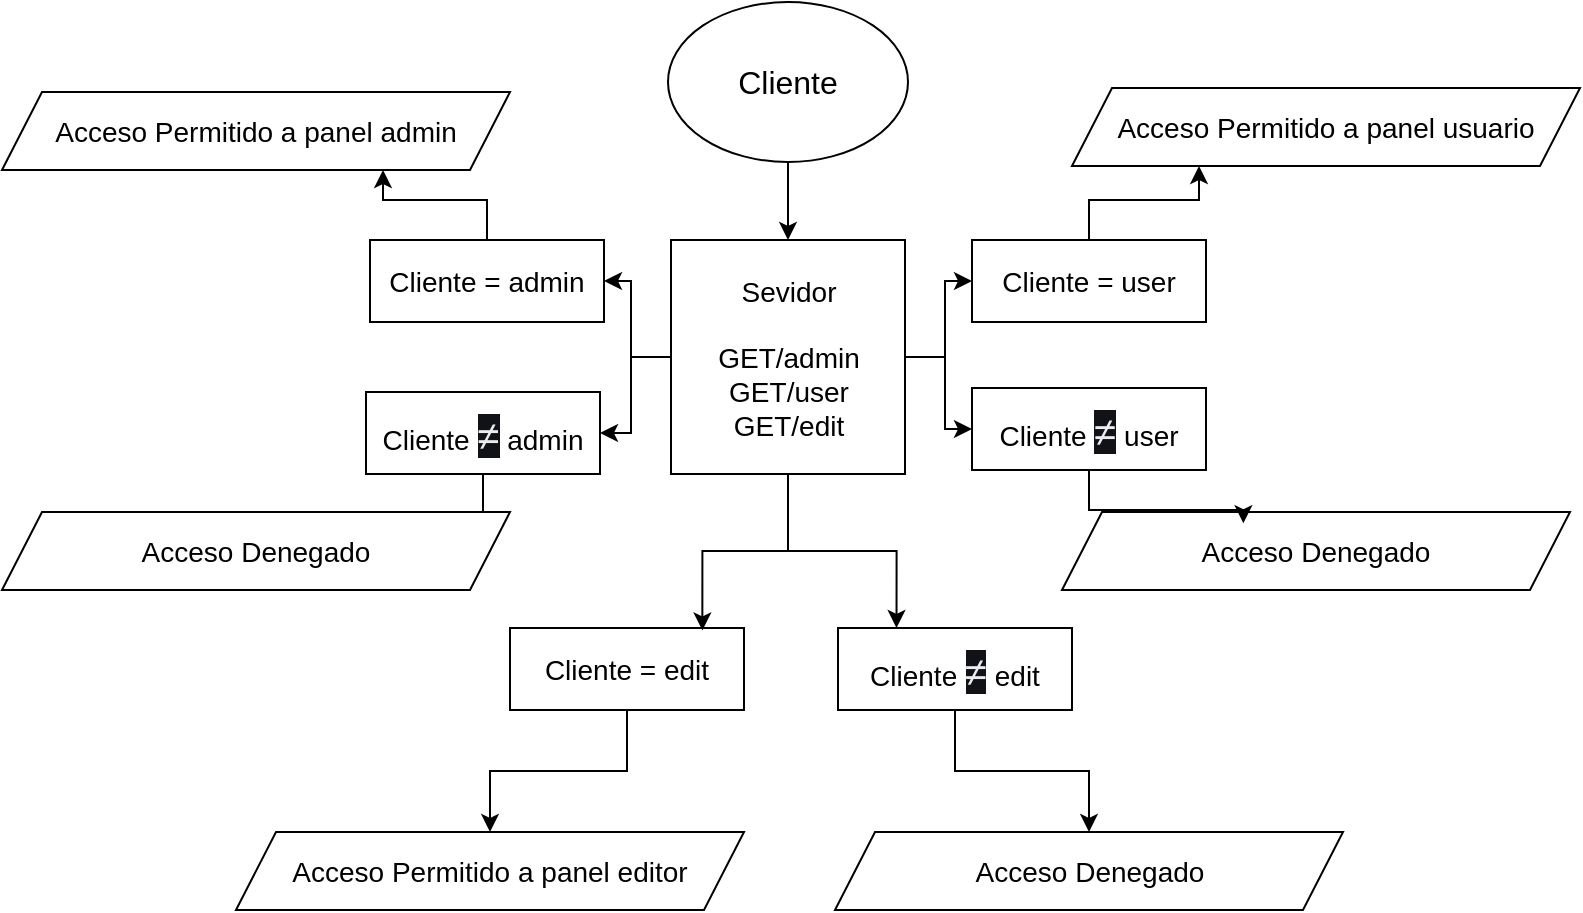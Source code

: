 <mxfile version="26.2.13">
  <diagram name="Página-1" id="okkkpUhNoLXmN_cnqz4s">
    <mxGraphModel dx="1099" dy="555" grid="0" gridSize="10" guides="1" tooltips="1" connect="1" arrows="1" fold="1" page="1" pageScale="1" pageWidth="827" pageHeight="1169" math="0" shadow="0">
      <root>
        <mxCell id="0" />
        <mxCell id="1" parent="0" />
        <mxCell id="nxa2vNE4_NuQstb23Og_-3" style="edgeStyle=orthogonalEdgeStyle;rounded=0;orthogonalLoop=1;jettySize=auto;html=1;entryX=0.5;entryY=0;entryDx=0;entryDy=0;" edge="1" parent="1" source="nxa2vNE4_NuQstb23Og_-1" target="nxa2vNE4_NuQstb23Og_-2">
          <mxGeometry relative="1" as="geometry" />
        </mxCell>
        <mxCell id="nxa2vNE4_NuQstb23Og_-1" value="Cliente" style="ellipse;whiteSpace=wrap;html=1;fontSize=16;" vertex="1" parent="1">
          <mxGeometry x="360" y="211" width="120" height="80" as="geometry" />
        </mxCell>
        <mxCell id="nxa2vNE4_NuQstb23Og_-14" style="edgeStyle=orthogonalEdgeStyle;rounded=0;orthogonalLoop=1;jettySize=auto;html=1;entryX=0;entryY=0.5;entryDx=0;entryDy=0;" edge="1" parent="1" source="nxa2vNE4_NuQstb23Og_-2" target="nxa2vNE4_NuQstb23Og_-12">
          <mxGeometry relative="1" as="geometry" />
        </mxCell>
        <mxCell id="nxa2vNE4_NuQstb23Og_-15" style="edgeStyle=orthogonalEdgeStyle;rounded=0;orthogonalLoop=1;jettySize=auto;html=1;entryX=0;entryY=0.5;entryDx=0;entryDy=0;" edge="1" parent="1" source="nxa2vNE4_NuQstb23Og_-2" target="nxa2vNE4_NuQstb23Og_-9">
          <mxGeometry relative="1" as="geometry" />
        </mxCell>
        <mxCell id="nxa2vNE4_NuQstb23Og_-16" style="edgeStyle=orthogonalEdgeStyle;rounded=0;orthogonalLoop=1;jettySize=auto;html=1;entryX=1;entryY=0.5;entryDx=0;entryDy=0;" edge="1" parent="1" source="nxa2vNE4_NuQstb23Og_-2" target="nxa2vNE4_NuQstb23Og_-4">
          <mxGeometry relative="1" as="geometry" />
        </mxCell>
        <mxCell id="nxa2vNE4_NuQstb23Og_-17" style="edgeStyle=orthogonalEdgeStyle;rounded=0;orthogonalLoop=1;jettySize=auto;html=1;entryX=1;entryY=0.5;entryDx=0;entryDy=0;" edge="1" parent="1" source="nxa2vNE4_NuQstb23Og_-2" target="nxa2vNE4_NuQstb23Og_-8">
          <mxGeometry relative="1" as="geometry" />
        </mxCell>
        <mxCell id="nxa2vNE4_NuQstb23Og_-22" style="edgeStyle=orthogonalEdgeStyle;rounded=0;orthogonalLoop=1;jettySize=auto;html=1;entryX=0.25;entryY=0;entryDx=0;entryDy=0;" edge="1" parent="1" source="nxa2vNE4_NuQstb23Og_-2" target="nxa2vNE4_NuQstb23Og_-10">
          <mxGeometry relative="1" as="geometry" />
        </mxCell>
        <mxCell id="nxa2vNE4_NuQstb23Og_-2" value="Sevidor&lt;div&gt;&lt;br&gt;&lt;/div&gt;&lt;div&gt;GET/admin&lt;/div&gt;&lt;div&gt;GET/user&lt;/div&gt;&lt;div&gt;GET/edit&lt;/div&gt;" style="whiteSpace=wrap;html=1;aspect=fixed;fontSize=14;" vertex="1" parent="1">
          <mxGeometry x="361.5" y="330" width="117" height="117" as="geometry" />
        </mxCell>
        <mxCell id="nxa2vNE4_NuQstb23Og_-19" style="edgeStyle=orthogonalEdgeStyle;rounded=0;orthogonalLoop=1;jettySize=auto;html=1;entryX=0.75;entryY=1;entryDx=0;entryDy=0;" edge="1" parent="1" source="nxa2vNE4_NuQstb23Og_-4" target="nxa2vNE4_NuQstb23Og_-6">
          <mxGeometry relative="1" as="geometry" />
        </mxCell>
        <mxCell id="nxa2vNE4_NuQstb23Og_-4" value="Cliente = admin" style="rounded=0;whiteSpace=wrap;html=1;fontSize=14;" vertex="1" parent="1">
          <mxGeometry x="211" y="330" width="117" height="41" as="geometry" />
        </mxCell>
        <mxCell id="nxa2vNE4_NuQstb23Og_-6" value="Acceso Permitido a panel admin" style="shape=parallelogram;perimeter=parallelogramPerimeter;whiteSpace=wrap;html=1;fixedSize=1;fontSize=14;" vertex="1" parent="1">
          <mxGeometry x="27" y="256" width="254" height="39" as="geometry" />
        </mxCell>
        <mxCell id="nxa2vNE4_NuQstb23Og_-25" style="edgeStyle=orthogonalEdgeStyle;rounded=0;orthogonalLoop=1;jettySize=auto;html=1;entryX=0.75;entryY=0;entryDx=0;entryDy=0;" edge="1" parent="1" source="nxa2vNE4_NuQstb23Og_-8" target="nxa2vNE4_NuQstb23Og_-23">
          <mxGeometry relative="1" as="geometry" />
        </mxCell>
        <mxCell id="nxa2vNE4_NuQstb23Og_-8" value="Cliente&amp;nbsp;&lt;span style=&quot;color: rgb(236, 236, 236); font-family: &amp;quot;Google Sans&amp;quot;, Arial, sans-serif; font-size: 20px; text-align: start; background-color: rgb(16, 18, 24);&quot;&gt;≠&lt;/span&gt;&amp;nbsp;admin" style="rounded=0;whiteSpace=wrap;html=1;fontSize=14;" vertex="1" parent="1">
          <mxGeometry x="209" y="406" width="117" height="41" as="geometry" />
        </mxCell>
        <mxCell id="nxa2vNE4_NuQstb23Og_-9" value="Cliente&amp;nbsp;&lt;span style=&quot;color: rgb(236, 236, 236); font-family: &amp;quot;Google Sans&amp;quot;, Arial, sans-serif; font-size: 20px; text-align: start; background-color: rgb(16, 18, 24);&quot;&gt;≠&lt;/span&gt;&amp;nbsp;user" style="rounded=0;whiteSpace=wrap;html=1;fontSize=14;" vertex="1" parent="1">
          <mxGeometry x="512" y="404" width="117" height="41" as="geometry" />
        </mxCell>
        <mxCell id="nxa2vNE4_NuQstb23Og_-30" style="edgeStyle=orthogonalEdgeStyle;rounded=0;orthogonalLoop=1;jettySize=auto;html=1;entryX=0.5;entryY=0;entryDx=0;entryDy=0;" edge="1" parent="1" source="nxa2vNE4_NuQstb23Og_-10" target="nxa2vNE4_NuQstb23Og_-29">
          <mxGeometry relative="1" as="geometry" />
        </mxCell>
        <mxCell id="nxa2vNE4_NuQstb23Og_-10" value="Cliente&amp;nbsp;&lt;span style=&quot;color: rgb(236, 236, 236); font-family: &amp;quot;Google Sans&amp;quot;, Arial, sans-serif; font-size: 20px; text-align: start; background-color: rgb(16, 18, 24);&quot;&gt;≠&lt;/span&gt;&amp;nbsp;edit" style="rounded=0;whiteSpace=wrap;html=1;fontSize=14;" vertex="1" parent="1">
          <mxGeometry x="445" y="524" width="117" height="41" as="geometry" />
        </mxCell>
        <mxCell id="nxa2vNE4_NuQstb23Og_-11" value="Acceso Permitido a panel usuario" style="shape=parallelogram;perimeter=parallelogramPerimeter;whiteSpace=wrap;html=1;fixedSize=1;fontSize=14;" vertex="1" parent="1">
          <mxGeometry x="562" y="254" width="254" height="39" as="geometry" />
        </mxCell>
        <mxCell id="nxa2vNE4_NuQstb23Og_-13" style="edgeStyle=orthogonalEdgeStyle;rounded=0;orthogonalLoop=1;jettySize=auto;html=1;entryX=0.25;entryY=1;entryDx=0;entryDy=0;" edge="1" parent="1" source="nxa2vNE4_NuQstb23Og_-12" target="nxa2vNE4_NuQstb23Og_-11">
          <mxGeometry relative="1" as="geometry" />
        </mxCell>
        <mxCell id="nxa2vNE4_NuQstb23Og_-12" value="Cliente = user" style="rounded=0;whiteSpace=wrap;html=1;fontSize=14;" vertex="1" parent="1">
          <mxGeometry x="512" y="330" width="117" height="41" as="geometry" />
        </mxCell>
        <mxCell id="nxa2vNE4_NuQstb23Og_-28" style="edgeStyle=orthogonalEdgeStyle;rounded=0;orthogonalLoop=1;jettySize=auto;html=1;" edge="1" parent="1" source="nxa2vNE4_NuQstb23Og_-20" target="nxa2vNE4_NuQstb23Og_-27">
          <mxGeometry relative="1" as="geometry" />
        </mxCell>
        <mxCell id="nxa2vNE4_NuQstb23Og_-20" value="Cliente = edit" style="rounded=0;whiteSpace=wrap;html=1;fontSize=14;" vertex="1" parent="1">
          <mxGeometry x="281" y="524" width="117" height="41" as="geometry" />
        </mxCell>
        <mxCell id="nxa2vNE4_NuQstb23Og_-21" style="edgeStyle=orthogonalEdgeStyle;rounded=0;orthogonalLoop=1;jettySize=auto;html=1;entryX=0.822;entryY=0.029;entryDx=0;entryDy=0;entryPerimeter=0;" edge="1" parent="1" source="nxa2vNE4_NuQstb23Og_-2" target="nxa2vNE4_NuQstb23Og_-20">
          <mxGeometry relative="1" as="geometry" />
        </mxCell>
        <mxCell id="nxa2vNE4_NuQstb23Og_-23" value="Acceso Denegado" style="shape=parallelogram;perimeter=parallelogramPerimeter;whiteSpace=wrap;html=1;fixedSize=1;fontSize=14;" vertex="1" parent="1">
          <mxGeometry x="27" y="466" width="254" height="39" as="geometry" />
        </mxCell>
        <mxCell id="nxa2vNE4_NuQstb23Og_-24" value="Acceso Denegado" style="shape=parallelogram;perimeter=parallelogramPerimeter;whiteSpace=wrap;html=1;fixedSize=1;fontSize=14;" vertex="1" parent="1">
          <mxGeometry x="557" y="466" width="254" height="39" as="geometry" />
        </mxCell>
        <mxCell id="nxa2vNE4_NuQstb23Og_-26" style="edgeStyle=orthogonalEdgeStyle;rounded=0;orthogonalLoop=1;jettySize=auto;html=1;entryX=0.357;entryY=0.144;entryDx=0;entryDy=0;entryPerimeter=0;" edge="1" parent="1" source="nxa2vNE4_NuQstb23Og_-9" target="nxa2vNE4_NuQstb23Og_-24">
          <mxGeometry relative="1" as="geometry" />
        </mxCell>
        <mxCell id="nxa2vNE4_NuQstb23Og_-27" value="Acceso Permitido a panel editor" style="shape=parallelogram;perimeter=parallelogramPerimeter;whiteSpace=wrap;html=1;fixedSize=1;fontSize=14;" vertex="1" parent="1">
          <mxGeometry x="144" y="626" width="254" height="39" as="geometry" />
        </mxCell>
        <mxCell id="nxa2vNE4_NuQstb23Og_-29" value="Acceso Denegado" style="shape=parallelogram;perimeter=parallelogramPerimeter;whiteSpace=wrap;html=1;fixedSize=1;fontSize=14;" vertex="1" parent="1">
          <mxGeometry x="443.5" y="626" width="254" height="39" as="geometry" />
        </mxCell>
      </root>
    </mxGraphModel>
  </diagram>
</mxfile>

